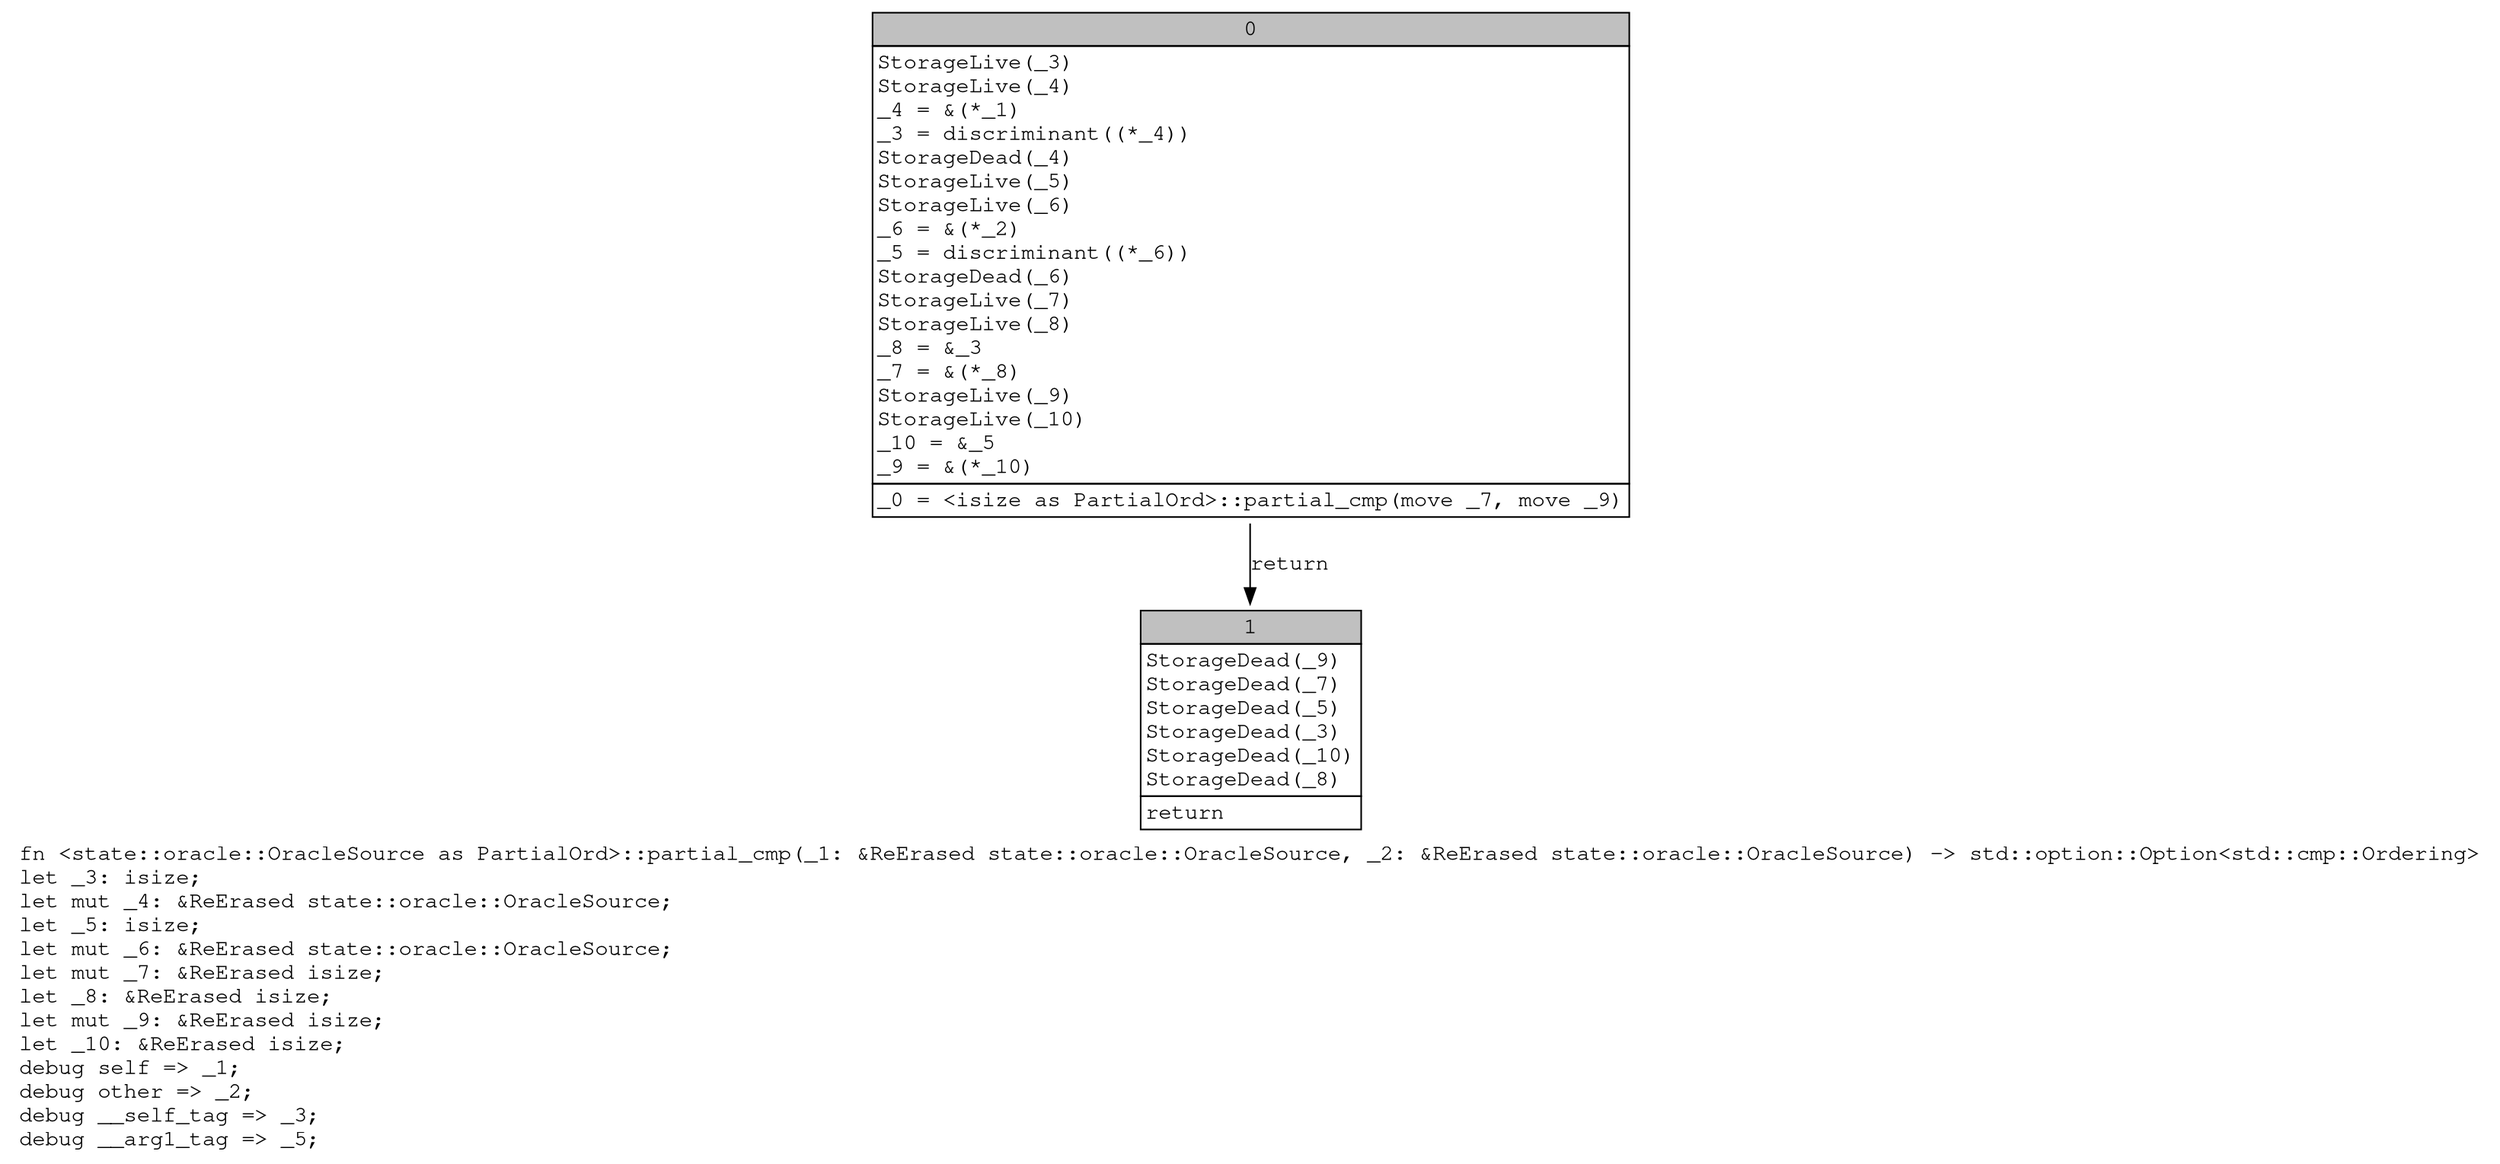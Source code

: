 digraph Mir_0_16740 {
    graph [fontname="Courier, monospace"];
    node [fontname="Courier, monospace"];
    edge [fontname="Courier, monospace"];
    label=<fn &lt;state::oracle::OracleSource as PartialOrd&gt;::partial_cmp(_1: &amp;ReErased state::oracle::OracleSource, _2: &amp;ReErased state::oracle::OracleSource) -&gt; std::option::Option&lt;std::cmp::Ordering&gt;<br align="left"/>let _3: isize;<br align="left"/>let mut _4: &amp;ReErased state::oracle::OracleSource;<br align="left"/>let _5: isize;<br align="left"/>let mut _6: &amp;ReErased state::oracle::OracleSource;<br align="left"/>let mut _7: &amp;ReErased isize;<br align="left"/>let _8: &amp;ReErased isize;<br align="left"/>let mut _9: &amp;ReErased isize;<br align="left"/>let _10: &amp;ReErased isize;<br align="left"/>debug self =&gt; _1;<br align="left"/>debug other =&gt; _2;<br align="left"/>debug __self_tag =&gt; _3;<br align="left"/>debug __arg1_tag =&gt; _5;<br align="left"/>>;
    bb0__0_16740 [shape="none", label=<<table border="0" cellborder="1" cellspacing="0"><tr><td bgcolor="gray" align="center" colspan="1">0</td></tr><tr><td align="left" balign="left">StorageLive(_3)<br/>StorageLive(_4)<br/>_4 = &amp;(*_1)<br/>_3 = discriminant((*_4))<br/>StorageDead(_4)<br/>StorageLive(_5)<br/>StorageLive(_6)<br/>_6 = &amp;(*_2)<br/>_5 = discriminant((*_6))<br/>StorageDead(_6)<br/>StorageLive(_7)<br/>StorageLive(_8)<br/>_8 = &amp;_3<br/>_7 = &amp;(*_8)<br/>StorageLive(_9)<br/>StorageLive(_10)<br/>_10 = &amp;_5<br/>_9 = &amp;(*_10)<br/></td></tr><tr><td align="left">_0 = &lt;isize as PartialOrd&gt;::partial_cmp(move _7, move _9)</td></tr></table>>];
    bb1__0_16740 [shape="none", label=<<table border="0" cellborder="1" cellspacing="0"><tr><td bgcolor="gray" align="center" colspan="1">1</td></tr><tr><td align="left" balign="left">StorageDead(_9)<br/>StorageDead(_7)<br/>StorageDead(_5)<br/>StorageDead(_3)<br/>StorageDead(_10)<br/>StorageDead(_8)<br/></td></tr><tr><td align="left">return</td></tr></table>>];
    bb0__0_16740 -> bb1__0_16740 [label="return"];
}

